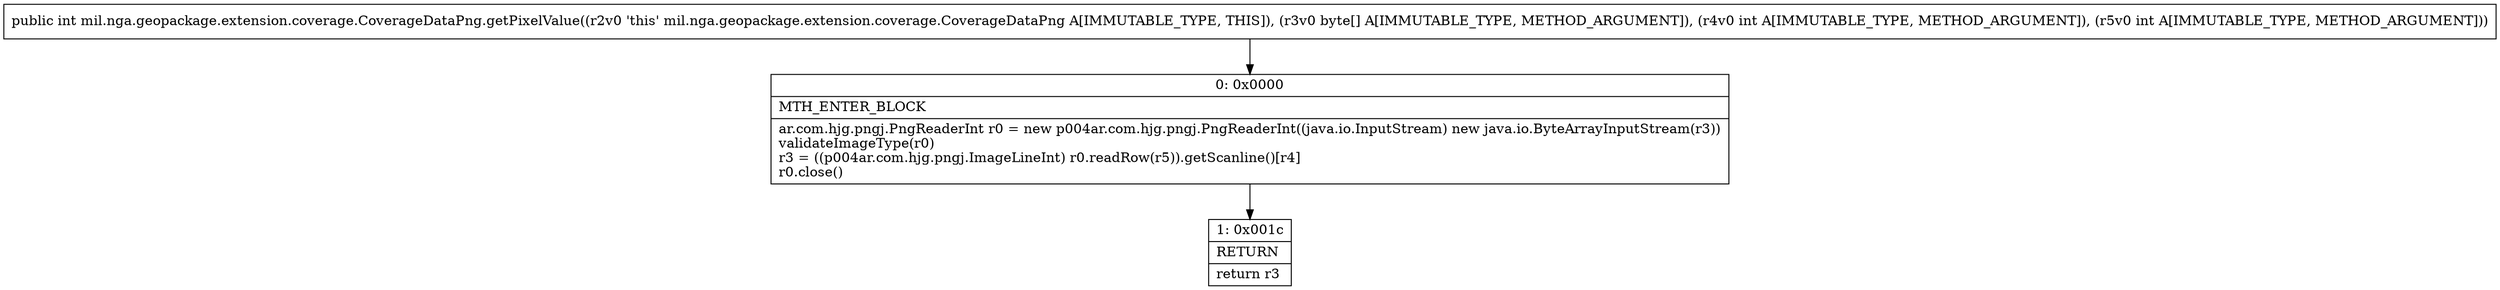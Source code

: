 digraph "CFG formil.nga.geopackage.extension.coverage.CoverageDataPng.getPixelValue([BII)I" {
Node_0 [shape=record,label="{0\:\ 0x0000|MTH_ENTER_BLOCK\l|ar.com.hjg.pngj.PngReaderInt r0 = new p004ar.com.hjg.pngj.PngReaderInt((java.io.InputStream) new java.io.ByteArrayInputStream(r3))\lvalidateImageType(r0)\lr3 = ((p004ar.com.hjg.pngj.ImageLineInt) r0.readRow(r5)).getScanline()[r4]\lr0.close()\l}"];
Node_1 [shape=record,label="{1\:\ 0x001c|RETURN\l|return r3\l}"];
MethodNode[shape=record,label="{public int mil.nga.geopackage.extension.coverage.CoverageDataPng.getPixelValue((r2v0 'this' mil.nga.geopackage.extension.coverage.CoverageDataPng A[IMMUTABLE_TYPE, THIS]), (r3v0 byte[] A[IMMUTABLE_TYPE, METHOD_ARGUMENT]), (r4v0 int A[IMMUTABLE_TYPE, METHOD_ARGUMENT]), (r5v0 int A[IMMUTABLE_TYPE, METHOD_ARGUMENT])) }"];
MethodNode -> Node_0;
Node_0 -> Node_1;
}


